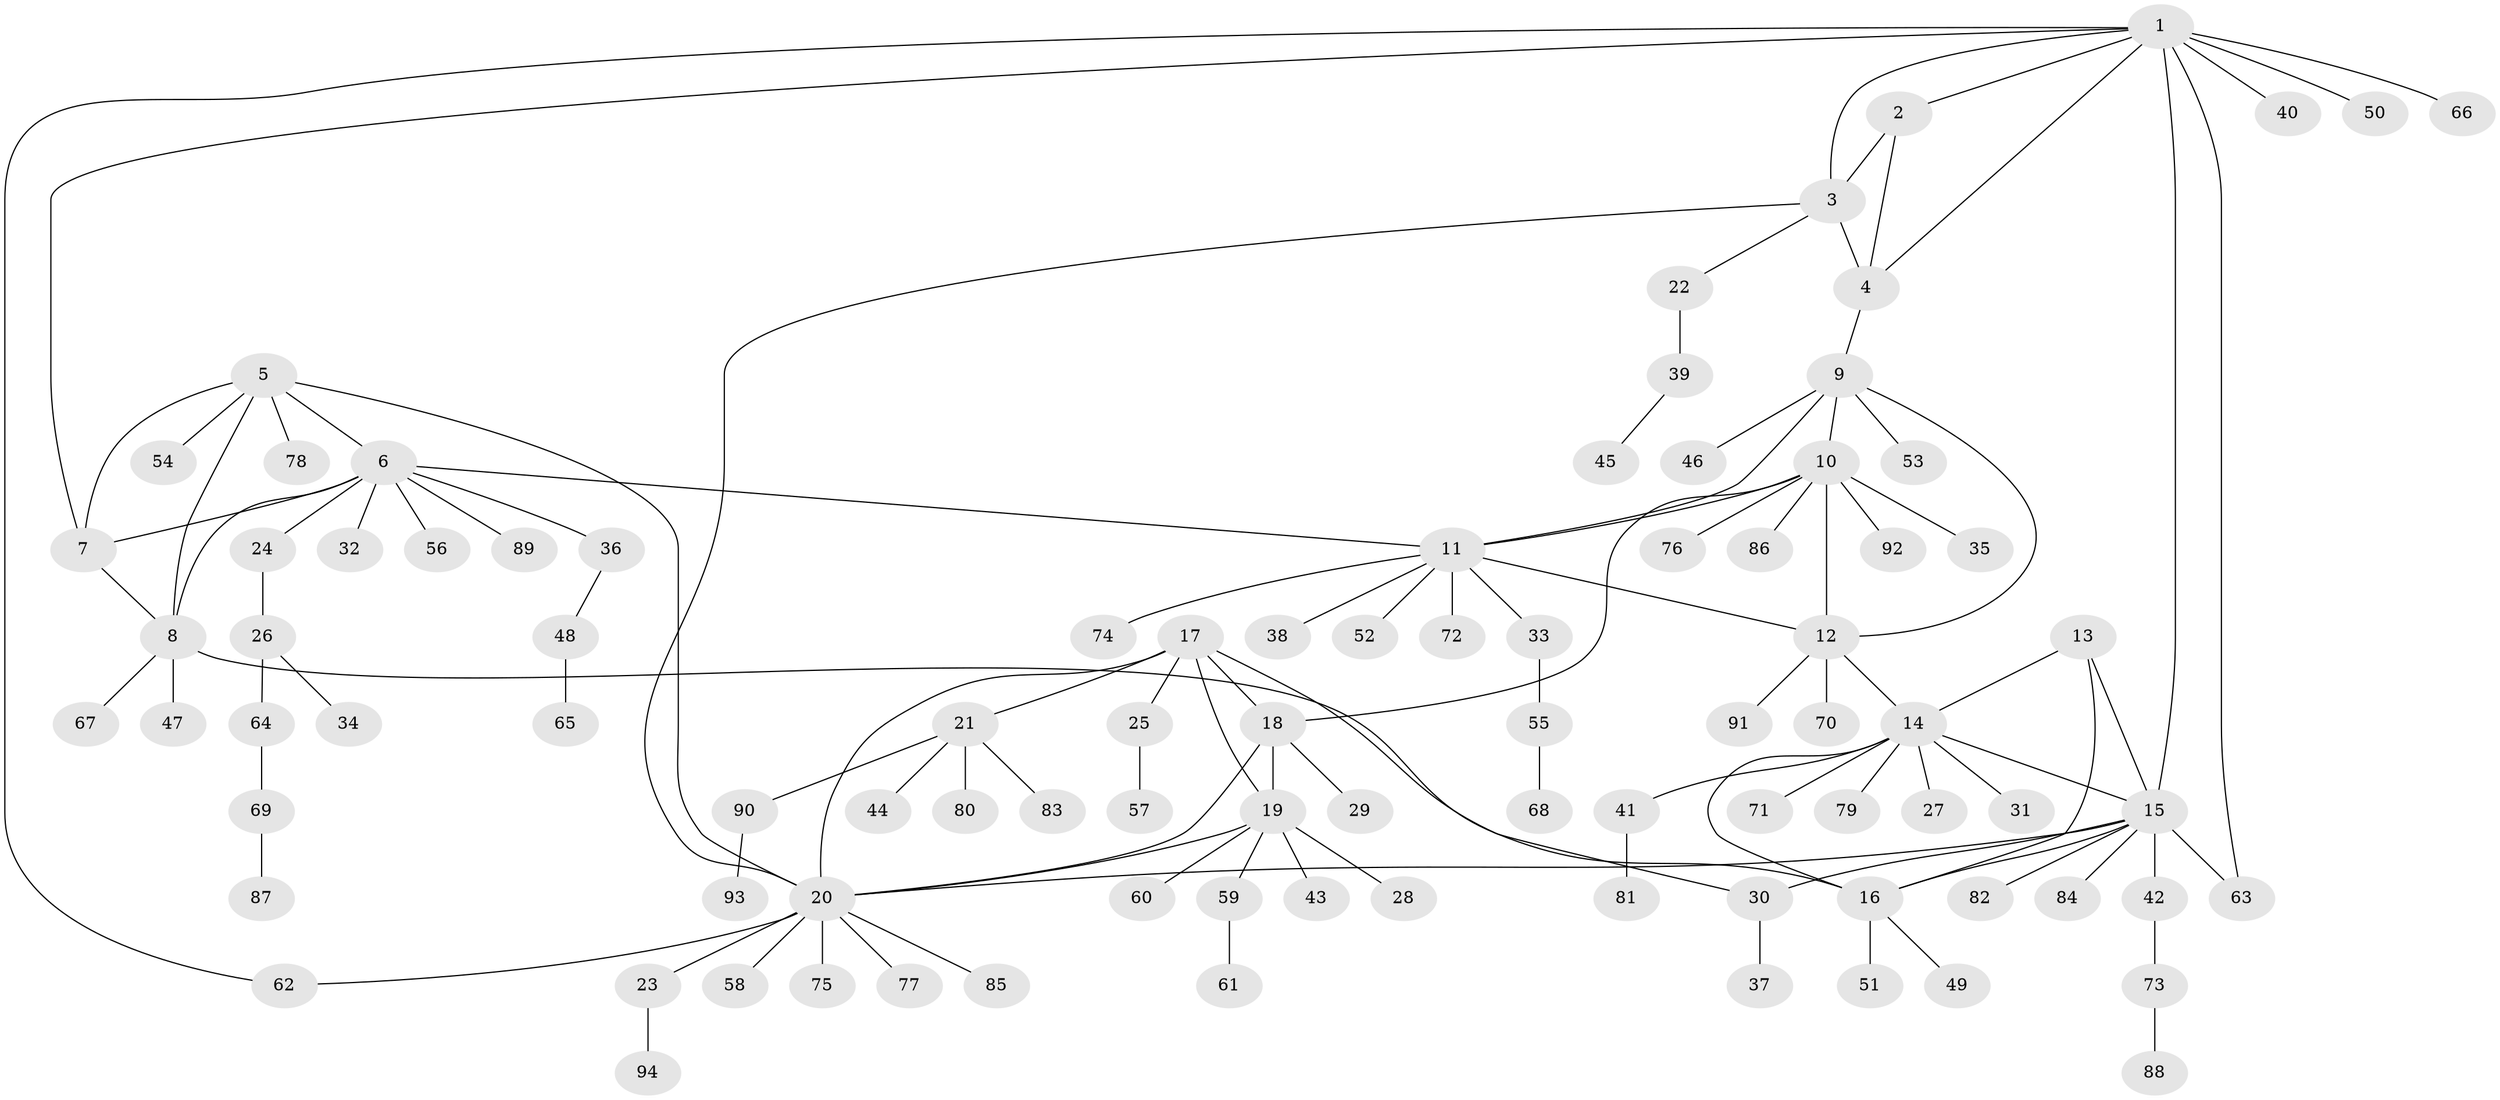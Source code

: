 // coarse degree distribution, {7: 0.02702702702702703, 2: 0.10810810810810811, 5: 0.02702702702702703, 8: 0.02702702702702703, 6: 0.02702702702702703, 4: 0.02702702702702703, 13: 0.02702702702702703, 9: 0.05405405405405406, 1: 0.6756756756756757}
// Generated by graph-tools (version 1.1) at 2025/19/03/04/25 18:19:28]
// undirected, 94 vertices, 117 edges
graph export_dot {
graph [start="1"]
  node [color=gray90,style=filled];
  1;
  2;
  3;
  4;
  5;
  6;
  7;
  8;
  9;
  10;
  11;
  12;
  13;
  14;
  15;
  16;
  17;
  18;
  19;
  20;
  21;
  22;
  23;
  24;
  25;
  26;
  27;
  28;
  29;
  30;
  31;
  32;
  33;
  34;
  35;
  36;
  37;
  38;
  39;
  40;
  41;
  42;
  43;
  44;
  45;
  46;
  47;
  48;
  49;
  50;
  51;
  52;
  53;
  54;
  55;
  56;
  57;
  58;
  59;
  60;
  61;
  62;
  63;
  64;
  65;
  66;
  67;
  68;
  69;
  70;
  71;
  72;
  73;
  74;
  75;
  76;
  77;
  78;
  79;
  80;
  81;
  82;
  83;
  84;
  85;
  86;
  87;
  88;
  89;
  90;
  91;
  92;
  93;
  94;
  1 -- 2;
  1 -- 3;
  1 -- 4;
  1 -- 7;
  1 -- 15;
  1 -- 40;
  1 -- 50;
  1 -- 62;
  1 -- 63;
  1 -- 66;
  2 -- 3;
  2 -- 4;
  3 -- 4;
  3 -- 20;
  3 -- 22;
  4 -- 9;
  5 -- 6;
  5 -- 7;
  5 -- 8;
  5 -- 20;
  5 -- 54;
  5 -- 78;
  6 -- 7;
  6 -- 8;
  6 -- 11;
  6 -- 24;
  6 -- 32;
  6 -- 36;
  6 -- 56;
  6 -- 89;
  7 -- 8;
  8 -- 16;
  8 -- 47;
  8 -- 67;
  9 -- 10;
  9 -- 11;
  9 -- 12;
  9 -- 46;
  9 -- 53;
  10 -- 11;
  10 -- 12;
  10 -- 18;
  10 -- 35;
  10 -- 76;
  10 -- 86;
  10 -- 92;
  11 -- 12;
  11 -- 33;
  11 -- 38;
  11 -- 52;
  11 -- 72;
  11 -- 74;
  12 -- 14;
  12 -- 70;
  12 -- 91;
  13 -- 14;
  13 -- 15;
  13 -- 16;
  14 -- 15;
  14 -- 16;
  14 -- 27;
  14 -- 31;
  14 -- 41;
  14 -- 71;
  14 -- 79;
  15 -- 16;
  15 -- 20;
  15 -- 30;
  15 -- 42;
  15 -- 63;
  15 -- 82;
  15 -- 84;
  16 -- 49;
  16 -- 51;
  17 -- 18;
  17 -- 19;
  17 -- 20;
  17 -- 21;
  17 -- 25;
  17 -- 30;
  18 -- 19;
  18 -- 20;
  18 -- 29;
  19 -- 20;
  19 -- 28;
  19 -- 43;
  19 -- 59;
  19 -- 60;
  20 -- 23;
  20 -- 58;
  20 -- 62;
  20 -- 75;
  20 -- 77;
  20 -- 85;
  21 -- 44;
  21 -- 80;
  21 -- 83;
  21 -- 90;
  22 -- 39;
  23 -- 94;
  24 -- 26;
  25 -- 57;
  26 -- 34;
  26 -- 64;
  30 -- 37;
  33 -- 55;
  36 -- 48;
  39 -- 45;
  41 -- 81;
  42 -- 73;
  48 -- 65;
  55 -- 68;
  59 -- 61;
  64 -- 69;
  69 -- 87;
  73 -- 88;
  90 -- 93;
}
